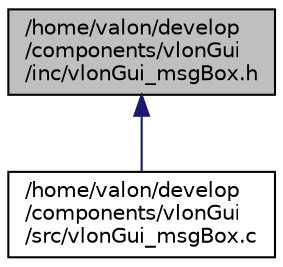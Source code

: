 digraph "/home/valon/develop/components/vlonGui/inc/vlonGui_msgBox.h"
{
  edge [fontname="Helvetica",fontsize="10",labelfontname="Helvetica",labelfontsize="10"];
  node [fontname="Helvetica",fontsize="10",shape=record];
  Node3 [label="/home/valon/develop\l/components/vlonGui\l/inc/vlonGui_msgBox.h",height=0.2,width=0.4,color="black", fillcolor="grey75", style="filled", fontcolor="black"];
  Node3 -> Node4 [dir="back",color="midnightblue",fontsize="10",style="solid",fontname="Helvetica"];
  Node4 [label="/home/valon/develop\l/components/vlonGui\l/src/vlonGui_msgBox.c",height=0.2,width=0.4,color="black", fillcolor="white", style="filled",URL="$vlonGui__msgBox_8c.html"];
}
